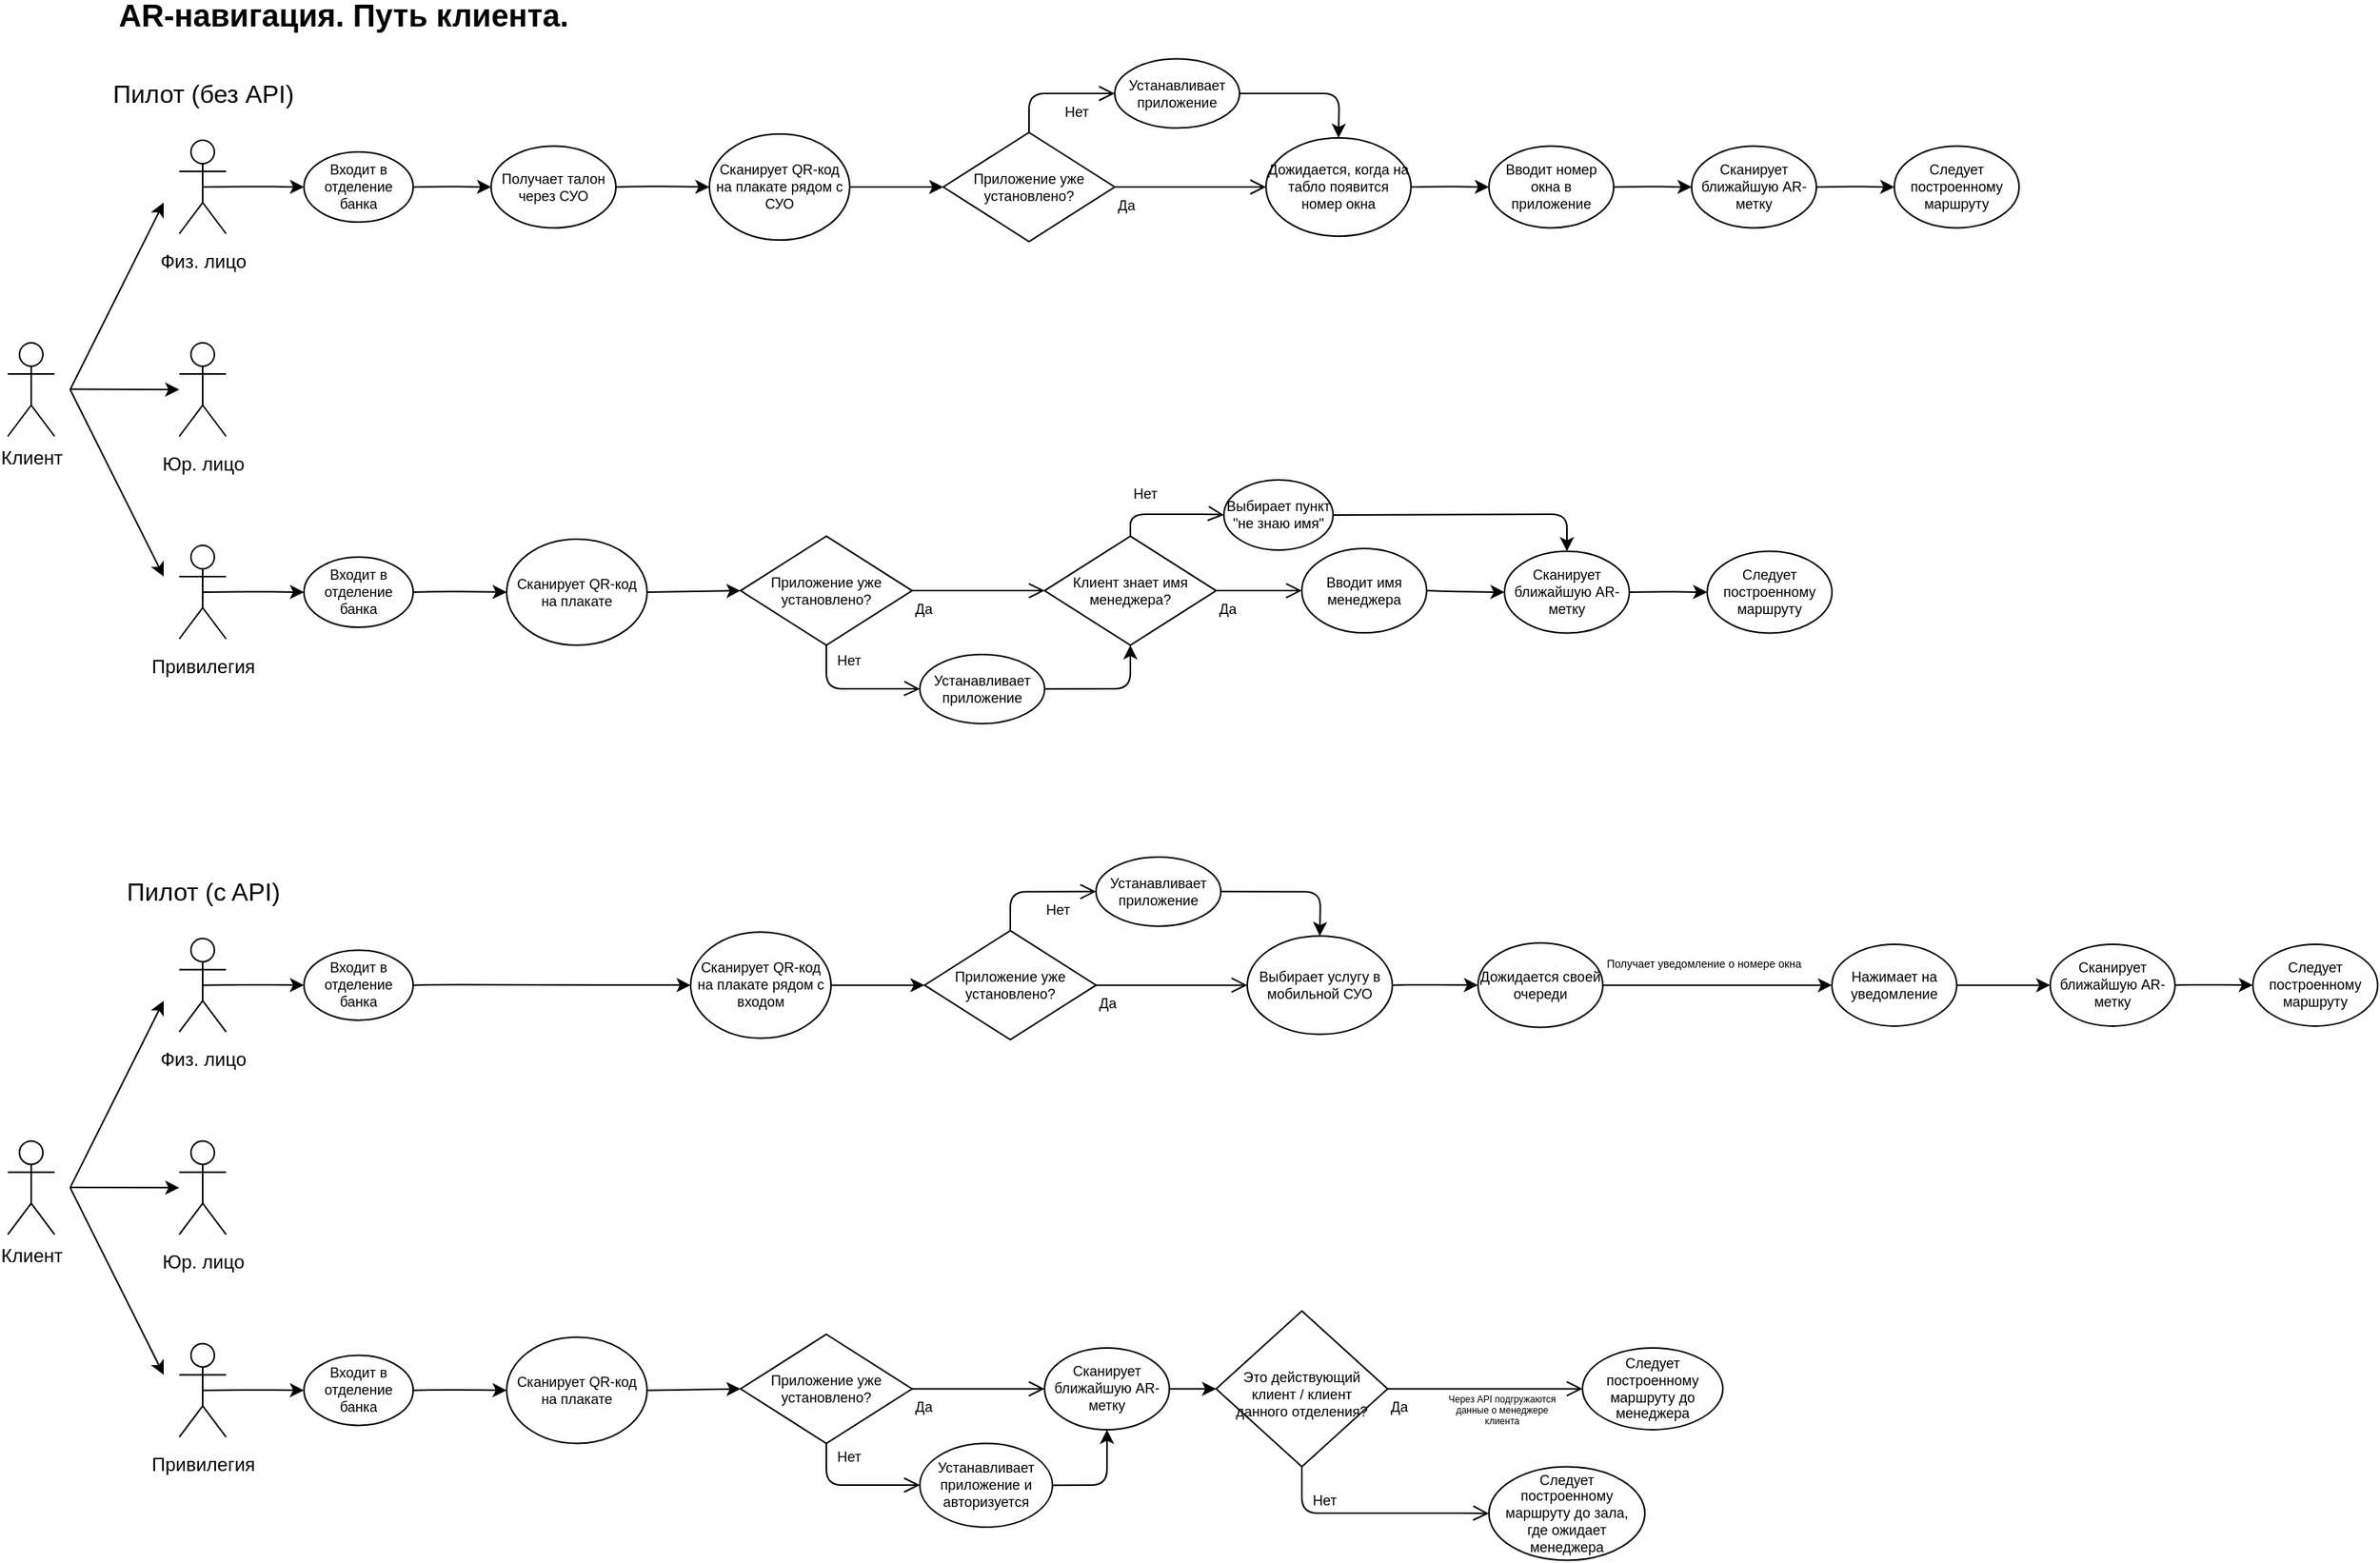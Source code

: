 <mxfile version="13.8.5" type="github">
  <diagram id="Rl4V-yFyULAMdKKbUMDl" name="Page-1">
    <mxGraphModel dx="1580" dy="1003" grid="1" gridSize="10" guides="1" tooltips="1" connect="1" arrows="1" fold="1" page="1" pageScale="1" pageWidth="827" pageHeight="1169" math="0" shadow="0">
      <root>
        <mxCell id="0" />
        <mxCell id="1" parent="0" />
        <mxCell id="6beYRVkDOcadKEBixAy4-1" value="&lt;p class=&quot;MsoNormal&quot; style=&quot;margin: 0cm 0cm 8pt; line-height: 15.693px; font-size: 20px;&quot;&gt;&lt;span style=&quot;font-size: 20px;&quot;&gt;&lt;span lang=&quot;EN-US&quot; style=&quot;font-size: 20px; line-height: 17.12px;&quot;&gt;AR&lt;/span&gt;&lt;/span&gt;&lt;span style=&quot;font-size: 20px;&quot;&gt;&lt;span style=&quot;font-size: 20px; line-height: 17.12px;&quot;&gt;-навигация. Путь клиента.&lt;/span&gt;&lt;/span&gt;&lt;/p&gt;" style="text;html=1;align=center;verticalAlign=middle;resizable=0;points=[];autosize=1;fontFamily=Helvetica;fontStyle=1;fontSize=20;" parent="1" vertex="1">
          <mxGeometry x="80" y="50" width="310" height="30" as="geometry" />
        </mxCell>
        <mxCell id="6beYRVkDOcadKEBixAy4-2" value="Клиент" style="shape=umlActor;verticalLabelPosition=bottom;verticalAlign=top;html=1;outlineConnect=0;fontFamily=Helvetica;align=center;" parent="1" vertex="1">
          <mxGeometry x="20" y="270" width="30" height="60" as="geometry" />
        </mxCell>
        <mxCell id="6beYRVkDOcadKEBixAy4-3" value="Пилот (без API)" style="text;html=1;align=center;verticalAlign=middle;resizable=0;points=[];autosize=1;fontSize=16;fontFamily=Helvetica;" parent="1" vertex="1">
          <mxGeometry x="80" y="100" width="130" height="20" as="geometry" />
        </mxCell>
        <mxCell id="6beYRVkDOcadKEBixAy4-6" value="" style="endArrow=classic;html=1;fontFamily=Helvetica;fontSize=16;" parent="1" edge="1">
          <mxGeometry width="50" height="50" relative="1" as="geometry">
            <mxPoint x="60" y="300" as="sourcePoint" />
            <mxPoint x="120" y="180" as="targetPoint" />
          </mxGeometry>
        </mxCell>
        <mxCell id="6beYRVkDOcadKEBixAy4-7" value="" style="endArrow=classic;html=1;fontFamily=Helvetica;fontSize=16;" parent="1" edge="1">
          <mxGeometry width="50" height="50" relative="1" as="geometry">
            <mxPoint x="60" y="299.76" as="sourcePoint" />
            <mxPoint x="130" y="300" as="targetPoint" />
          </mxGeometry>
        </mxCell>
        <mxCell id="6beYRVkDOcadKEBixAy4-8" value="" style="endArrow=classic;html=1;fontFamily=Helvetica;fontSize=16;" parent="1" edge="1">
          <mxGeometry width="50" height="50" relative="1" as="geometry">
            <mxPoint x="60" y="300" as="sourcePoint" />
            <mxPoint x="120" y="420" as="targetPoint" />
          </mxGeometry>
        </mxCell>
        <mxCell id="6beYRVkDOcadKEBixAy4-9" value="&lt;font style=&quot;font-size: 12px&quot;&gt;Физ. лицо&lt;/font&gt;" style="shape=umlActor;verticalLabelPosition=bottom;verticalAlign=top;html=1;outlineConnect=0;fontFamily=Helvetica;fontSize=16;align=center;" parent="1" vertex="1">
          <mxGeometry x="130" y="140" width="30" height="60" as="geometry" />
        </mxCell>
        <mxCell id="6beYRVkDOcadKEBixAy4-10" value="&lt;font style=&quot;font-size: 12px&quot;&gt;Юр. лицо&lt;/font&gt;" style="shape=umlActor;verticalLabelPosition=bottom;verticalAlign=top;html=1;outlineConnect=0;fontFamily=Helvetica;fontSize=16;align=center;" parent="1" vertex="1">
          <mxGeometry x="130" y="270" width="30" height="60" as="geometry" />
        </mxCell>
        <mxCell id="6beYRVkDOcadKEBixAy4-11" value="&lt;font style=&quot;font-size: 12px&quot;&gt;Привилегия&lt;/font&gt;" style="shape=umlActor;verticalLabelPosition=bottom;verticalAlign=top;html=1;outlineConnect=0;fontFamily=Helvetica;fontSize=16;align=center;" parent="1" vertex="1">
          <mxGeometry x="130" y="400" width="30" height="60" as="geometry" />
        </mxCell>
        <mxCell id="6beYRVkDOcadKEBixAy4-12" value="" style="endArrow=classic;html=1;fontFamily=Helvetica;fontSize=16;entryX=0;entryY=0.5;entryDx=0;entryDy=0;exitX=0.5;exitY=0.5;exitDx=0;exitDy=0;exitPerimeter=0;" parent="1" edge="1" target="6beYRVkDOcadKEBixAy4-17" source="6beYRVkDOcadKEBixAy4-9">
          <mxGeometry width="50" height="50" relative="1" as="geometry">
            <mxPoint x="170" y="169.71" as="sourcePoint" />
            <mxPoint x="200" y="169.71" as="targetPoint" />
            <Array as="points">
              <mxPoint x="180" y="169.71" />
            </Array>
          </mxGeometry>
        </mxCell>
        <mxCell id="6beYRVkDOcadKEBixAy4-17" value="Входит в отделение банка" style="ellipse;fontFamily=Helvetica;fontSize=9;align=center;verticalAlign=middle;horizontal=1;spacing=2;whiteSpace=wrap;html=1;" parent="1" vertex="1">
          <mxGeometry x="210" y="147.5" width="70" height="45" as="geometry" />
        </mxCell>
        <mxCell id="6beYRVkDOcadKEBixAy4-24" value="" style="endArrow=classic;html=1;fontFamily=Helvetica;fontSize=16;entryX=0;entryY=0.5;entryDx=0;entryDy=0;exitX=0.5;exitY=0.5;exitDx=0;exitDy=0;exitPerimeter=0;" parent="1" edge="1" target="6beYRVkDOcadKEBixAy4-25" source="6beYRVkDOcadKEBixAy4-11">
          <mxGeometry width="50" height="50" relative="1" as="geometry">
            <mxPoint x="170" y="429.71" as="sourcePoint" />
            <mxPoint x="200" y="429.71" as="targetPoint" />
            <Array as="points">
              <mxPoint x="180" y="429.71" />
            </Array>
          </mxGeometry>
        </mxCell>
        <mxCell id="6beYRVkDOcadKEBixAy4-25" value="Входит в отделение банка" style="ellipse;fontFamily=Helvetica;fontSize=9;align=center;verticalAlign=middle;horizontal=1;spacing=2;whiteSpace=wrap;html=1;" parent="1" vertex="1">
          <mxGeometry x="210" y="407.5" width="70" height="45" as="geometry" />
        </mxCell>
        <mxCell id="6beYRVkDOcadKEBixAy4-32" value="" style="endArrow=classic;html=1;fontFamily=Helvetica;fontSize=16;entryX=0;entryY=0.5;entryDx=0;entryDy=0;exitX=1;exitY=0.5;exitDx=0;exitDy=0;" parent="1" edge="1" target="6beYRVkDOcadKEBixAy4-33" source="6beYRVkDOcadKEBixAy4-17">
          <mxGeometry width="50" height="50" relative="1" as="geometry">
            <mxPoint x="282" y="170" as="sourcePoint" />
            <mxPoint x="320" y="169.71" as="targetPoint" />
            <Array as="points">
              <mxPoint x="300" y="169.71" />
            </Array>
          </mxGeometry>
        </mxCell>
        <mxCell id="6beYRVkDOcadKEBixAy4-33" value="Получает талон через СУО" style="ellipse;fontFamily=Helvetica;fontSize=9;align=center;verticalAlign=middle;horizontal=1;spacing=2;whiteSpace=wrap;html=1;" parent="1" vertex="1">
          <mxGeometry x="330" y="143.75" width="80" height="52.5" as="geometry" />
        </mxCell>
        <mxCell id="6beYRVkDOcadKEBixAy4-34" value="" style="endArrow=classic;html=1;fontFamily=Helvetica;fontSize=16;entryX=0;entryY=0.5;entryDx=0;entryDy=0;exitX=1;exitY=0.5;exitDx=0;exitDy=0;" parent="1" edge="1" target="6beYRVkDOcadKEBixAy4-35" source="6beYRVkDOcadKEBixAy4-33">
          <mxGeometry width="50" height="50" relative="1" as="geometry">
            <mxPoint x="420" y="170" as="sourcePoint" />
            <mxPoint x="460" y="170" as="targetPoint" />
            <Array as="points">
              <mxPoint x="430" y="169.58" />
            </Array>
          </mxGeometry>
        </mxCell>
        <mxCell id="6beYRVkDOcadKEBixAy4-35" value="Сканирует QR-код на плакате рядом с СУО" style="ellipse;fontFamily=Helvetica;fontSize=9;align=center;verticalAlign=middle;horizontal=1;spacing=2;whiteSpace=wrap;html=1;" parent="1" vertex="1">
          <mxGeometry x="470" y="135.94" width="90" height="68.12" as="geometry" />
        </mxCell>
        <mxCell id="6beYRVkDOcadKEBixAy4-46" value="Приложение уже установлено?" style="rhombus;whiteSpace=wrap;html=1;fontFamily=Helvetica;fontSize=9;align=center;fillColor=none;" parent="1" vertex="1">
          <mxGeometry x="620" y="135" width="110" height="70" as="geometry" />
        </mxCell>
        <mxCell id="6beYRVkDOcadKEBixAy4-47" value="Нет" style="edgeStyle=orthogonalEdgeStyle;html=1;align=left;verticalAlign=bottom;endArrow=open;endSize=8;fontFamily=Helvetica;fontSize=9;exitX=0.5;exitY=0;exitDx=0;exitDy=0;entryX=0;entryY=0.5;entryDx=0;entryDy=0;" parent="1" source="6beYRVkDOcadKEBixAy4-46" edge="1" target="6beYRVkDOcadKEBixAy4-50">
          <mxGeometry x="0.143" y="-20" relative="1" as="geometry">
            <mxPoint x="720" y="110" as="targetPoint" />
            <Array as="points">
              <mxPoint x="675" y="110" />
            </Array>
            <mxPoint as="offset" />
          </mxGeometry>
        </mxCell>
        <mxCell id="6beYRVkDOcadKEBixAy4-48" value="Да" style="edgeStyle=orthogonalEdgeStyle;html=1;align=left;verticalAlign=top;endArrow=open;endSize=8;fontFamily=Helvetica;fontSize=9;exitX=1;exitY=0.5;exitDx=0;exitDy=0;entryX=0;entryY=0.5;entryDx=0;entryDy=0;" parent="1" source="6beYRVkDOcadKEBixAy4-46" edge="1" target="6beYRVkDOcadKEBixAy4-53">
          <mxGeometry x="-1" relative="1" as="geometry">
            <mxPoint x="820" y="170" as="targetPoint" />
            <mxPoint x="750" y="170" as="sourcePoint" />
          </mxGeometry>
        </mxCell>
        <mxCell id="6beYRVkDOcadKEBixAy4-49" value="" style="endArrow=classic;html=1;fontFamily=Helvetica;fontSize=9;exitX=1;exitY=0.5;exitDx=0;exitDy=0;entryX=0;entryY=0.5;entryDx=0;entryDy=0;" parent="1" edge="1" target="6beYRVkDOcadKEBixAy4-46" source="6beYRVkDOcadKEBixAy4-35">
          <mxGeometry width="50" height="50" relative="1" as="geometry">
            <mxPoint x="570" y="170" as="sourcePoint" />
            <mxPoint x="610" y="170" as="targetPoint" />
          </mxGeometry>
        </mxCell>
        <mxCell id="6beYRVkDOcadKEBixAy4-50" value="Устанавливает приложение" style="ellipse;fontFamily=Helvetica;fontSize=9;align=center;verticalAlign=middle;horizontal=1;spacing=2;whiteSpace=wrap;html=1;" parent="1" vertex="1">
          <mxGeometry x="730" y="87.81" width="80" height="44.37" as="geometry" />
        </mxCell>
        <mxCell id="6beYRVkDOcadKEBixAy4-52" value="" style="endArrow=classic;html=1;strokeColor=#000000;fontFamily=Helvetica;fontSize=9;exitX=1;exitY=0.5;exitDx=0;exitDy=0;entryX=0.5;entryY=0;entryDx=0;entryDy=0;" parent="1" edge="1" target="6beYRVkDOcadKEBixAy4-53" source="6beYRVkDOcadKEBixAy4-50">
          <mxGeometry width="50" height="50" relative="1" as="geometry">
            <mxPoint x="820" y="110" as="sourcePoint" />
            <mxPoint x="870" y="130" as="targetPoint" />
            <Array as="points">
              <mxPoint x="874" y="110" />
            </Array>
          </mxGeometry>
        </mxCell>
        <mxCell id="6beYRVkDOcadKEBixAy4-53" value="Дожидается, когда на табло появится номер окна" style="ellipse;fontFamily=Helvetica;fontSize=9;align=center;verticalAlign=middle;horizontal=1;spacing=2;whiteSpace=wrap;html=1;" parent="1" vertex="1">
          <mxGeometry x="827" y="138.44" width="93" height="63.13" as="geometry" />
        </mxCell>
        <mxCell id="6beYRVkDOcadKEBixAy4-54" value="" style="endArrow=classic;html=1;fontFamily=Helvetica;fontSize=16;exitX=1;exitY=0.5;exitDx=0;exitDy=0;entryX=0;entryY=0.5;entryDx=0;entryDy=0;" parent="1" edge="1" target="6beYRVkDOcadKEBixAy4-55" source="6beYRVkDOcadKEBixAy4-53">
          <mxGeometry width="50" height="50" relative="1" as="geometry">
            <mxPoint x="930" y="169.71" as="sourcePoint" />
            <mxPoint x="960" y="169.71" as="targetPoint" />
            <Array as="points">
              <mxPoint x="940" y="169.71" />
            </Array>
          </mxGeometry>
        </mxCell>
        <mxCell id="6beYRVkDOcadKEBixAy4-55" value="Вводит номер окна в приложение" style="ellipse;fontFamily=Helvetica;fontSize=9;align=center;verticalAlign=middle;horizontal=1;spacing=2;whiteSpace=wrap;html=1;" parent="1" vertex="1">
          <mxGeometry x="970" y="143.75" width="80" height="52.5" as="geometry" />
        </mxCell>
        <mxCell id="6beYRVkDOcadKEBixAy4-56" value="" style="endArrow=classic;html=1;fontFamily=Helvetica;fontSize=16;exitX=1;exitY=0.5;exitDx=0;exitDy=0;entryX=0;entryY=0.5;entryDx=0;entryDy=0;" parent="1" edge="1" target="6beYRVkDOcadKEBixAy4-57" source="6beYRVkDOcadKEBixAy4-55">
          <mxGeometry width="50" height="50" relative="1" as="geometry">
            <mxPoint x="1060" y="169.71" as="sourcePoint" />
            <mxPoint x="1090" y="169.71" as="targetPoint" />
            <Array as="points">
              <mxPoint x="1070" y="169.71" />
            </Array>
          </mxGeometry>
        </mxCell>
        <mxCell id="6beYRVkDOcadKEBixAy4-57" value="Сканирует ближайшую AR-метку" style="ellipse;fontFamily=Helvetica;fontSize=9;align=center;verticalAlign=middle;horizontal=1;spacing=2;whiteSpace=wrap;html=1;" parent="1" vertex="1">
          <mxGeometry x="1100" y="143.75" width="80" height="52.5" as="geometry" />
        </mxCell>
        <mxCell id="6beYRVkDOcadKEBixAy4-63" value="" style="endArrow=classic;html=1;fontFamily=Helvetica;fontSize=16;exitX=1;exitY=0.5;exitDx=0;exitDy=0;entryX=0;entryY=0.5;entryDx=0;entryDy=0;" parent="1" edge="1" target="6beYRVkDOcadKEBixAy4-64" source="6beYRVkDOcadKEBixAy4-57">
          <mxGeometry width="50" height="50" relative="1" as="geometry">
            <mxPoint x="1190" y="169.71" as="sourcePoint" />
            <mxPoint x="1220" y="169.71" as="targetPoint" />
            <Array as="points">
              <mxPoint x="1200" y="169.71" />
            </Array>
          </mxGeometry>
        </mxCell>
        <mxCell id="6beYRVkDOcadKEBixAy4-64" value="Следует построенному маршруту" style="ellipse;fontFamily=Helvetica;fontSize=9;align=center;verticalAlign=middle;horizontal=1;spacing=2;whiteSpace=wrap;html=1;" parent="1" vertex="1">
          <mxGeometry x="1230" y="143.75" width="80" height="52.5" as="geometry" />
        </mxCell>
        <mxCell id="6beYRVkDOcadKEBixAy4-65" value="" style="endArrow=classic;html=1;fontFamily=Helvetica;fontSize=16;exitX=1;exitY=0.5;exitDx=0;exitDy=0;entryX=0;entryY=0.5;entryDx=0;entryDy=0;" parent="1" edge="1" target="6beYRVkDOcadKEBixAy4-66" source="6beYRVkDOcadKEBixAy4-25">
          <mxGeometry width="50" height="50" relative="1" as="geometry">
            <mxPoint x="290" y="429.58" as="sourcePoint" />
            <mxPoint x="330" y="430" as="targetPoint" />
            <Array as="points">
              <mxPoint x="300" y="429.58" />
            </Array>
          </mxGeometry>
        </mxCell>
        <mxCell id="6beYRVkDOcadKEBixAy4-66" value="Сканирует QR-код на плакате" style="ellipse;fontFamily=Helvetica;fontSize=9;align=center;verticalAlign=middle;horizontal=1;spacing=2;whiteSpace=wrap;html=1;" parent="1" vertex="1">
          <mxGeometry x="340" y="395.94" width="90" height="68.12" as="geometry" />
        </mxCell>
        <mxCell id="6beYRVkDOcadKEBixAy4-73" value="Приложение уже установлено?" style="rhombus;whiteSpace=wrap;html=1;fontFamily=Helvetica;fontSize=9;align=center;fillColor=none;" parent="1" vertex="1">
          <mxGeometry x="490" y="394.06" width="110" height="70" as="geometry" />
        </mxCell>
        <mxCell id="6beYRVkDOcadKEBixAy4-74" value="Нет" style="edgeStyle=orthogonalEdgeStyle;html=1;align=left;verticalAlign=bottom;endArrow=open;endSize=8;fontFamily=Helvetica;fontSize=9;exitX=0.5;exitY=1;exitDx=0;exitDy=0;entryX=0;entryY=0.5;entryDx=0;entryDy=0;" parent="1" source="6beYRVkDOcadKEBixAy4-73" edge="1" target="6beYRVkDOcadKEBixAy4-80">
          <mxGeometry x="-0.606" y="5" relative="1" as="geometry">
            <mxPoint x="600" y="490" as="targetPoint" />
            <Array as="points">
              <mxPoint x="545" y="492" />
              <mxPoint x="600" y="492" />
            </Array>
            <mxPoint as="offset" />
          </mxGeometry>
        </mxCell>
        <mxCell id="6beYRVkDOcadKEBixAy4-75" value="Да" style="edgeStyle=orthogonalEdgeStyle;html=1;align=left;verticalAlign=top;endArrow=open;endSize=8;fontFamily=Helvetica;fontSize=9;exitX=1;exitY=0.5;exitDx=0;exitDy=0;entryX=0;entryY=0.5;entryDx=0;entryDy=0;" parent="1" source="6beYRVkDOcadKEBixAy4-73" edge="1" target="6beYRVkDOcadKEBixAy4-84">
          <mxGeometry x="-1" relative="1" as="geometry">
            <mxPoint x="680" y="429" as="targetPoint" />
            <mxPoint x="620" y="429.06" as="sourcePoint" />
          </mxGeometry>
        </mxCell>
        <mxCell id="6beYRVkDOcadKEBixAy4-76" value="" style="endArrow=classic;html=1;fontFamily=Helvetica;fontSize=9;exitX=1;exitY=0.5;exitDx=0;exitDy=0;entryX=0;entryY=0.5;entryDx=0;entryDy=0;" parent="1" edge="1" target="6beYRVkDOcadKEBixAy4-73" source="6beYRVkDOcadKEBixAy4-66">
          <mxGeometry width="50" height="50" relative="1" as="geometry">
            <mxPoint x="440" y="429.06" as="sourcePoint" />
            <mxPoint x="480" y="429.06" as="targetPoint" />
          </mxGeometry>
        </mxCell>
        <mxCell id="6beYRVkDOcadKEBixAy4-80" value="Устанавливает приложение" style="ellipse;fontFamily=Helvetica;fontSize=9;align=center;verticalAlign=middle;horizontal=1;spacing=2;whiteSpace=wrap;html=1;" parent="1" vertex="1">
          <mxGeometry x="605" y="470" width="80" height="44.37" as="geometry" />
        </mxCell>
        <mxCell id="6beYRVkDOcadKEBixAy4-81" value="" style="endArrow=classic;html=1;strokeColor=#000000;fontFamily=Helvetica;fontSize=9;exitX=1;exitY=0.5;exitDx=0;exitDy=0;entryX=0.5;entryY=1;entryDx=0;entryDy=0;" parent="1" edge="1" target="6beYRVkDOcadKEBixAy4-84" source="6beYRVkDOcadKEBixAy4-80">
          <mxGeometry width="50" height="50" relative="1" as="geometry">
            <mxPoint x="695.0" y="492.19" as="sourcePoint" />
            <mxPoint x="745" y="470" as="targetPoint" />
            <Array as="points">
              <mxPoint x="740" y="492" />
            </Array>
          </mxGeometry>
        </mxCell>
        <mxCell id="6beYRVkDOcadKEBixAy4-84" value="Клиент знает имя менеджера?" style="rhombus;whiteSpace=wrap;html=1;fontFamily=Helvetica;fontSize=9;align=center;fillColor=none;" parent="1" vertex="1">
          <mxGeometry x="685" y="394.06" width="110" height="70" as="geometry" />
        </mxCell>
        <mxCell id="6beYRVkDOcadKEBixAy4-85" value="Нет" style="edgeStyle=orthogonalEdgeStyle;html=1;align=left;verticalAlign=bottom;endArrow=open;endSize=8;fontFamily=Helvetica;fontSize=9;exitX=0.5;exitY=0;exitDx=0;exitDy=0;entryX=0;entryY=0.5;entryDx=0;entryDy=0;" parent="1" source="6beYRVkDOcadKEBixAy4-84" edge="1" target="6beYRVkDOcadKEBixAy4-88">
          <mxGeometry x="-0.606" y="5" relative="1" as="geometry">
            <mxPoint x="795" y="380" as="targetPoint" />
            <Array as="points">
              <mxPoint x="740" y="380" />
              <mxPoint x="795" y="380" />
            </Array>
            <mxPoint as="offset" />
          </mxGeometry>
        </mxCell>
        <mxCell id="6beYRVkDOcadKEBixAy4-86" value="Да" style="edgeStyle=orthogonalEdgeStyle;html=1;align=left;verticalAlign=top;endArrow=open;endSize=8;fontFamily=Helvetica;fontSize=9;exitX=1;exitY=0.5;exitDx=0;exitDy=0;entryX=0;entryY=0.5;entryDx=0;entryDy=0;" parent="1" source="6beYRVkDOcadKEBixAy4-84" edge="1" target="6beYRVkDOcadKEBixAy4-87">
          <mxGeometry x="-1" relative="1" as="geometry">
            <mxPoint x="840" y="429" as="targetPoint" />
            <mxPoint x="815" y="429.06" as="sourcePoint" />
          </mxGeometry>
        </mxCell>
        <mxCell id="6beYRVkDOcadKEBixAy4-87" value="Вводит имя менеджера" style="ellipse;fontFamily=Helvetica;fontSize=9;align=center;verticalAlign=middle;horizontal=1;spacing=2;whiteSpace=wrap;html=1;" parent="1" vertex="1">
          <mxGeometry x="850" y="402.03" width="80" height="54.06" as="geometry" />
        </mxCell>
        <mxCell id="6beYRVkDOcadKEBixAy4-88" value="Выбирает пункт &quot;не знаю имя&quot;" style="ellipse;fontFamily=Helvetica;fontSize=9;align=center;verticalAlign=middle;horizontal=1;spacing=2;whiteSpace=wrap;html=1;" parent="1" vertex="1">
          <mxGeometry x="800" y="357.97" width="70" height="45" as="geometry" />
        </mxCell>
        <mxCell id="6beYRVkDOcadKEBixAy4-90" value="" style="endArrow=classic;html=1;fontFamily=Helvetica;fontSize=16;exitX=1;exitY=0.5;exitDx=0;exitDy=0;entryX=0;entryY=0.5;entryDx=0;entryDy=0;" parent="1" edge="1" target="6beYRVkDOcadKEBixAy4-91" source="6beYRVkDOcadKEBixAy4-87">
          <mxGeometry width="50" height="50" relative="1" as="geometry">
            <mxPoint x="940.0" y="429.71" as="sourcePoint" />
            <mxPoint x="970.0" y="429.71" as="targetPoint" />
            <Array as="points">
              <mxPoint x="950" y="429.71" />
            </Array>
          </mxGeometry>
        </mxCell>
        <mxCell id="6beYRVkDOcadKEBixAy4-91" value="Сканирует ближайшую AR-метку" style="ellipse;fontFamily=Helvetica;fontSize=9;align=center;verticalAlign=middle;horizontal=1;spacing=2;whiteSpace=wrap;html=1;" parent="1" vertex="1">
          <mxGeometry x="980" y="403.75" width="80" height="52.5" as="geometry" />
        </mxCell>
        <mxCell id="6beYRVkDOcadKEBixAy4-92" value="" style="endArrow=classic;html=1;fontFamily=Helvetica;fontSize=16;exitX=1;exitY=0.5;exitDx=0;exitDy=0;entryX=0;entryY=0.5;entryDx=0;entryDy=0;" parent="1" edge="1" target="6beYRVkDOcadKEBixAy4-93" source="6beYRVkDOcadKEBixAy4-91">
          <mxGeometry width="50" height="50" relative="1" as="geometry">
            <mxPoint x="1070" y="429.71" as="sourcePoint" />
            <mxPoint x="1100" y="429.71" as="targetPoint" />
            <Array as="points">
              <mxPoint x="1080" y="429.71" />
            </Array>
          </mxGeometry>
        </mxCell>
        <mxCell id="6beYRVkDOcadKEBixAy4-93" value="Следует построенному маршруту" style="ellipse;fontFamily=Helvetica;fontSize=9;align=center;verticalAlign=middle;horizontal=1;spacing=2;whiteSpace=wrap;html=1;" parent="1" vertex="1">
          <mxGeometry x="1110" y="403.75" width="80" height="52.5" as="geometry" />
        </mxCell>
        <mxCell id="6beYRVkDOcadKEBixAy4-95" value="" style="endArrow=classic;html=1;labelBackgroundColor=none;strokeColor=#000000;fontFamily=Helvetica;fontSize=9;fontColor=#999999;exitX=1;exitY=0.5;exitDx=0;exitDy=0;entryX=0.5;entryY=0;entryDx=0;entryDy=0;" parent="1" edge="1" target="6beYRVkDOcadKEBixAy4-91" source="6beYRVkDOcadKEBixAy4-88">
          <mxGeometry width="50" height="50" relative="1" as="geometry">
            <mxPoint x="880" y="380" as="sourcePoint" />
            <mxPoint x="1020" y="400" as="targetPoint" />
            <Array as="points">
              <mxPoint x="1020" y="380" />
            </Array>
          </mxGeometry>
        </mxCell>
        <mxCell id="xebTYlJ-SDRPZuFSlQb_-50" value="Клиент" style="shape=umlActor;verticalLabelPosition=bottom;verticalAlign=top;html=1;outlineConnect=0;fontFamily=Helvetica;align=center;" vertex="1" parent="1">
          <mxGeometry x="20" y="782.19" width="30" height="60" as="geometry" />
        </mxCell>
        <mxCell id="xebTYlJ-SDRPZuFSlQb_-51" value="Пилот (c API)" style="text;html=1;align=center;verticalAlign=middle;resizable=0;points=[];autosize=1;fontSize=16;fontFamily=Helvetica;" vertex="1" parent="1">
          <mxGeometry x="85" y="612.19" width="120" height="20" as="geometry" />
        </mxCell>
        <mxCell id="xebTYlJ-SDRPZuFSlQb_-52" value="" style="endArrow=classic;html=1;fontFamily=Helvetica;fontSize=16;" edge="1" parent="1">
          <mxGeometry width="50" height="50" relative="1" as="geometry">
            <mxPoint x="60.0" y="812.19" as="sourcePoint" />
            <mxPoint x="120.0" y="692.19" as="targetPoint" />
          </mxGeometry>
        </mxCell>
        <mxCell id="xebTYlJ-SDRPZuFSlQb_-53" value="" style="endArrow=classic;html=1;fontFamily=Helvetica;fontSize=16;" edge="1" parent="1">
          <mxGeometry width="50" height="50" relative="1" as="geometry">
            <mxPoint x="60.0" y="811.95" as="sourcePoint" />
            <mxPoint x="130.0" y="812.19" as="targetPoint" />
          </mxGeometry>
        </mxCell>
        <mxCell id="xebTYlJ-SDRPZuFSlQb_-54" value="" style="endArrow=classic;html=1;fontFamily=Helvetica;fontSize=16;" edge="1" parent="1">
          <mxGeometry width="50" height="50" relative="1" as="geometry">
            <mxPoint x="60.0" y="812.19" as="sourcePoint" />
            <mxPoint x="120.0" y="932.19" as="targetPoint" />
          </mxGeometry>
        </mxCell>
        <mxCell id="xebTYlJ-SDRPZuFSlQb_-55" value="&lt;font style=&quot;font-size: 12px&quot;&gt;Физ. лицо&lt;/font&gt;" style="shape=umlActor;verticalLabelPosition=bottom;verticalAlign=top;html=1;outlineConnect=0;fontFamily=Helvetica;fontSize=16;align=center;" vertex="1" parent="1">
          <mxGeometry x="130" y="652.19" width="30" height="60" as="geometry" />
        </mxCell>
        <mxCell id="xebTYlJ-SDRPZuFSlQb_-56" value="&lt;font style=&quot;font-size: 12px&quot;&gt;Юр. лицо&lt;/font&gt;" style="shape=umlActor;verticalLabelPosition=bottom;verticalAlign=top;html=1;outlineConnect=0;fontFamily=Helvetica;fontSize=16;align=center;" vertex="1" parent="1">
          <mxGeometry x="130" y="782.19" width="30" height="60" as="geometry" />
        </mxCell>
        <mxCell id="xebTYlJ-SDRPZuFSlQb_-57" value="&lt;font style=&quot;font-size: 12px&quot;&gt;Привилегия&lt;/font&gt;" style="shape=umlActor;verticalLabelPosition=bottom;verticalAlign=top;html=1;outlineConnect=0;fontFamily=Helvetica;fontSize=16;align=center;" vertex="1" parent="1">
          <mxGeometry x="130" y="912.19" width="30" height="60" as="geometry" />
        </mxCell>
        <mxCell id="xebTYlJ-SDRPZuFSlQb_-58" value="" style="endArrow=classic;html=1;fontFamily=Helvetica;fontSize=16;entryX=0;entryY=0.5;entryDx=0;entryDy=0;exitX=0.5;exitY=0.5;exitDx=0;exitDy=0;exitPerimeter=0;" edge="1" parent="1" source="xebTYlJ-SDRPZuFSlQb_-55" target="xebTYlJ-SDRPZuFSlQb_-59">
          <mxGeometry width="50" height="50" relative="1" as="geometry">
            <mxPoint x="170" y="681.9" as="sourcePoint" />
            <mxPoint x="200" y="681.9" as="targetPoint" />
            <Array as="points">
              <mxPoint x="180" y="681.9" />
            </Array>
          </mxGeometry>
        </mxCell>
        <mxCell id="xebTYlJ-SDRPZuFSlQb_-59" value="Входит в отделение банка" style="ellipse;fontFamily=Helvetica;fontSize=9;align=center;verticalAlign=middle;horizontal=1;spacing=2;whiteSpace=wrap;html=1;" vertex="1" parent="1">
          <mxGeometry x="210" y="659.69" width="70" height="45" as="geometry" />
        </mxCell>
        <mxCell id="xebTYlJ-SDRPZuFSlQb_-60" value="" style="endArrow=classic;html=1;fontFamily=Helvetica;fontSize=16;entryX=0;entryY=0.5;entryDx=0;entryDy=0;exitX=0.5;exitY=0.5;exitDx=0;exitDy=0;exitPerimeter=0;" edge="1" parent="1" source="xebTYlJ-SDRPZuFSlQb_-57" target="xebTYlJ-SDRPZuFSlQb_-61">
          <mxGeometry width="50" height="50" relative="1" as="geometry">
            <mxPoint x="170" y="941.9" as="sourcePoint" />
            <mxPoint x="200" y="941.9" as="targetPoint" />
            <Array as="points">
              <mxPoint x="180" y="941.9" />
            </Array>
          </mxGeometry>
        </mxCell>
        <mxCell id="xebTYlJ-SDRPZuFSlQb_-61" value="Входит в отделение банка" style="ellipse;fontFamily=Helvetica;fontSize=9;align=center;verticalAlign=middle;horizontal=1;spacing=2;whiteSpace=wrap;html=1;" vertex="1" parent="1">
          <mxGeometry x="210" y="919.69" width="70" height="45" as="geometry" />
        </mxCell>
        <mxCell id="xebTYlJ-SDRPZuFSlQb_-62" value="" style="endArrow=classic;html=1;fontFamily=Helvetica;fontSize=16;entryX=0;entryY=0.5;entryDx=0;entryDy=0;exitX=1;exitY=0.5;exitDx=0;exitDy=0;" edge="1" parent="1" source="xebTYlJ-SDRPZuFSlQb_-59" target="xebTYlJ-SDRPZuFSlQb_-65">
          <mxGeometry width="50" height="50" relative="1" as="geometry">
            <mxPoint x="282" y="682.19" as="sourcePoint" />
            <mxPoint x="330.0" y="682.19" as="targetPoint" />
            <Array as="points">
              <mxPoint x="300" y="681.9" />
            </Array>
          </mxGeometry>
        </mxCell>
        <mxCell id="xebTYlJ-SDRPZuFSlQb_-65" value="Сканирует QR-код на плакате рядом с входом" style="ellipse;fontFamily=Helvetica;fontSize=9;align=center;verticalAlign=middle;horizontal=1;spacing=2;whiteSpace=wrap;html=1;" vertex="1" parent="1">
          <mxGeometry x="458" y="648.13" width="90" height="68.12" as="geometry" />
        </mxCell>
        <mxCell id="xebTYlJ-SDRPZuFSlQb_-66" value="Приложение уже установлено?" style="rhombus;whiteSpace=wrap;html=1;fontFamily=Helvetica;fontSize=9;align=center;fillColor=none;" vertex="1" parent="1">
          <mxGeometry x="608" y="647.19" width="110" height="70" as="geometry" />
        </mxCell>
        <mxCell id="xebTYlJ-SDRPZuFSlQb_-67" value="Нет" style="edgeStyle=orthogonalEdgeStyle;html=1;align=left;verticalAlign=bottom;endArrow=open;endSize=8;fontFamily=Helvetica;fontSize=9;exitX=0.5;exitY=0;exitDx=0;exitDy=0;entryX=0;entryY=0.5;entryDx=0;entryDy=0;" edge="1" parent="1" source="xebTYlJ-SDRPZuFSlQb_-66" target="xebTYlJ-SDRPZuFSlQb_-70">
          <mxGeometry x="0.143" y="-20" relative="1" as="geometry">
            <mxPoint x="708" y="622.19" as="targetPoint" />
            <Array as="points">
              <mxPoint x="663" y="622.19" />
            </Array>
            <mxPoint as="offset" />
          </mxGeometry>
        </mxCell>
        <mxCell id="xebTYlJ-SDRPZuFSlQb_-68" value="Да" style="edgeStyle=orthogonalEdgeStyle;html=1;align=left;verticalAlign=top;endArrow=open;endSize=8;fontFamily=Helvetica;fontSize=9;exitX=1;exitY=0.5;exitDx=0;exitDy=0;entryX=0;entryY=0.5;entryDx=0;entryDy=0;" edge="1" parent="1" source="xebTYlJ-SDRPZuFSlQb_-66" target="xebTYlJ-SDRPZuFSlQb_-72">
          <mxGeometry x="-1" relative="1" as="geometry">
            <mxPoint x="808" y="682.19" as="targetPoint" />
            <mxPoint x="738" y="682.19" as="sourcePoint" />
          </mxGeometry>
        </mxCell>
        <mxCell id="xebTYlJ-SDRPZuFSlQb_-69" value="" style="endArrow=classic;html=1;fontFamily=Helvetica;fontSize=9;exitX=1;exitY=0.5;exitDx=0;exitDy=0;entryX=0;entryY=0.5;entryDx=0;entryDy=0;" edge="1" parent="1" source="xebTYlJ-SDRPZuFSlQb_-65" target="xebTYlJ-SDRPZuFSlQb_-66">
          <mxGeometry width="50" height="50" relative="1" as="geometry">
            <mxPoint x="558" y="682.19" as="sourcePoint" />
            <mxPoint x="598" y="682.19" as="targetPoint" />
          </mxGeometry>
        </mxCell>
        <mxCell id="xebTYlJ-SDRPZuFSlQb_-70" value="Устанавливает приложение" style="ellipse;fontFamily=Helvetica;fontSize=9;align=center;verticalAlign=middle;horizontal=1;spacing=2;whiteSpace=wrap;html=1;" vertex="1" parent="1">
          <mxGeometry x="718" y="600" width="80" height="44.37" as="geometry" />
        </mxCell>
        <mxCell id="xebTYlJ-SDRPZuFSlQb_-71" value="" style="endArrow=classic;html=1;strokeColor=#000000;fontFamily=Helvetica;fontSize=9;exitX=1;exitY=0.5;exitDx=0;exitDy=0;entryX=0.5;entryY=0;entryDx=0;entryDy=0;" edge="1" parent="1" source="xebTYlJ-SDRPZuFSlQb_-70" target="xebTYlJ-SDRPZuFSlQb_-72">
          <mxGeometry width="50" height="50" relative="1" as="geometry">
            <mxPoint x="808" y="622.19" as="sourcePoint" />
            <mxPoint x="858" y="642.19" as="targetPoint" />
            <Array as="points">
              <mxPoint x="862" y="622.19" />
            </Array>
          </mxGeometry>
        </mxCell>
        <mxCell id="xebTYlJ-SDRPZuFSlQb_-72" value="Выбирает услугу в мобильной СУО" style="ellipse;fontFamily=Helvetica;fontSize=9;align=center;verticalAlign=middle;horizontal=1;spacing=2;whiteSpace=wrap;html=1;" vertex="1" parent="1">
          <mxGeometry x="815" y="650.63" width="93" height="63.13" as="geometry" />
        </mxCell>
        <mxCell id="xebTYlJ-SDRPZuFSlQb_-73" value="" style="endArrow=classic;html=1;fontFamily=Helvetica;fontSize=16;exitX=1;exitY=0.5;exitDx=0;exitDy=0;entryX=0;entryY=0.5;entryDx=0;entryDy=0;" edge="1" parent="1" source="xebTYlJ-SDRPZuFSlQb_-72" target="xebTYlJ-SDRPZuFSlQb_-97">
          <mxGeometry width="50" height="50" relative="1" as="geometry">
            <mxPoint x="918" y="681.9" as="sourcePoint" />
            <mxPoint x="960" y="682" as="targetPoint" />
            <Array as="points">
              <mxPoint x="928" y="681.9" />
            </Array>
          </mxGeometry>
        </mxCell>
        <mxCell id="xebTYlJ-SDRPZuFSlQb_-76" value="Сканирует ближайшую AR-метку" style="ellipse;fontFamily=Helvetica;fontSize=9;align=center;verticalAlign=middle;horizontal=1;spacing=2;whiteSpace=wrap;html=1;" vertex="1" parent="1">
          <mxGeometry x="1330" y="655.94" width="80" height="52.5" as="geometry" />
        </mxCell>
        <mxCell id="xebTYlJ-SDRPZuFSlQb_-77" value="" style="endArrow=classic;html=1;fontFamily=Helvetica;fontSize=16;exitX=1;exitY=0.5;exitDx=0;exitDy=0;entryX=0;entryY=0.5;entryDx=0;entryDy=0;" edge="1" parent="1" source="xebTYlJ-SDRPZuFSlQb_-76" target="xebTYlJ-SDRPZuFSlQb_-78">
          <mxGeometry width="50" height="50" relative="1" as="geometry">
            <mxPoint x="1420" y="681.9" as="sourcePoint" />
            <mxPoint x="1450" y="681.9" as="targetPoint" />
            <Array as="points">
              <mxPoint x="1430" y="681.9" />
            </Array>
          </mxGeometry>
        </mxCell>
        <mxCell id="xebTYlJ-SDRPZuFSlQb_-78" value="Следует построенному маршруту" style="ellipse;fontFamily=Helvetica;fontSize=9;align=center;verticalAlign=middle;horizontal=1;spacing=2;whiteSpace=wrap;html=1;" vertex="1" parent="1">
          <mxGeometry x="1460" y="655.94" width="80" height="52.5" as="geometry" />
        </mxCell>
        <mxCell id="xebTYlJ-SDRPZuFSlQb_-79" value="" style="endArrow=classic;html=1;fontFamily=Helvetica;fontSize=16;exitX=1;exitY=0.5;exitDx=0;exitDy=0;entryX=0;entryY=0.5;entryDx=0;entryDy=0;" edge="1" parent="1" source="xebTYlJ-SDRPZuFSlQb_-61" target="xebTYlJ-SDRPZuFSlQb_-80">
          <mxGeometry width="50" height="50" relative="1" as="geometry">
            <mxPoint x="290" y="941.77" as="sourcePoint" />
            <mxPoint x="330" y="942.19" as="targetPoint" />
            <Array as="points">
              <mxPoint x="300" y="941.77" />
            </Array>
          </mxGeometry>
        </mxCell>
        <mxCell id="xebTYlJ-SDRPZuFSlQb_-80" value="Сканирует QR-код на плакате" style="ellipse;fontFamily=Helvetica;fontSize=9;align=center;verticalAlign=middle;horizontal=1;spacing=2;whiteSpace=wrap;html=1;" vertex="1" parent="1">
          <mxGeometry x="340" y="908.13" width="90" height="68.12" as="geometry" />
        </mxCell>
        <mxCell id="xebTYlJ-SDRPZuFSlQb_-81" value="Приложение уже установлено?" style="rhombus;whiteSpace=wrap;html=1;fontFamily=Helvetica;fontSize=9;align=center;fillColor=none;" vertex="1" parent="1">
          <mxGeometry x="490" y="906.25" width="110" height="70" as="geometry" />
        </mxCell>
        <mxCell id="xebTYlJ-SDRPZuFSlQb_-82" value="Нет" style="edgeStyle=orthogonalEdgeStyle;html=1;align=left;verticalAlign=bottom;endArrow=open;endSize=8;fontFamily=Helvetica;fontSize=9;exitX=0.5;exitY=1;exitDx=0;exitDy=0;entryX=0;entryY=0.5;entryDx=0;entryDy=0;" edge="1" parent="1" source="xebTYlJ-SDRPZuFSlQb_-81" target="xebTYlJ-SDRPZuFSlQb_-85">
          <mxGeometry x="-0.606" y="5" relative="1" as="geometry">
            <mxPoint x="570" y="1000" as="targetPoint" />
            <Array as="points">
              <mxPoint x="545" y="1003" />
              <mxPoint x="605" y="1003" />
            </Array>
            <mxPoint as="offset" />
          </mxGeometry>
        </mxCell>
        <mxCell id="xebTYlJ-SDRPZuFSlQb_-83" value="Да" style="edgeStyle=orthogonalEdgeStyle;html=1;align=left;verticalAlign=top;endArrow=open;endSize=8;fontFamily=Helvetica;fontSize=9;exitX=1;exitY=0.5;exitDx=0;exitDy=0;entryX=0;entryY=0.5;entryDx=0;entryDy=0;" edge="1" parent="1" source="xebTYlJ-SDRPZuFSlQb_-81" target="xebTYlJ-SDRPZuFSlQb_-104">
          <mxGeometry x="-1" relative="1" as="geometry">
            <mxPoint x="680" y="942" as="targetPoint" />
            <mxPoint x="620" y="941.25" as="sourcePoint" />
            <Array as="points" />
          </mxGeometry>
        </mxCell>
        <mxCell id="xebTYlJ-SDRPZuFSlQb_-84" value="" style="endArrow=classic;html=1;fontFamily=Helvetica;fontSize=9;exitX=1;exitY=0.5;exitDx=0;exitDy=0;entryX=0;entryY=0.5;entryDx=0;entryDy=0;" edge="1" parent="1" source="xebTYlJ-SDRPZuFSlQb_-80" target="xebTYlJ-SDRPZuFSlQb_-81">
          <mxGeometry width="50" height="50" relative="1" as="geometry">
            <mxPoint x="440" y="941.25" as="sourcePoint" />
            <mxPoint x="480" y="941.25" as="targetPoint" />
          </mxGeometry>
        </mxCell>
        <mxCell id="xebTYlJ-SDRPZuFSlQb_-85" value="Устанавливает приложение и авторизуется" style="ellipse;fontFamily=Helvetica;fontSize=9;align=center;verticalAlign=middle;horizontal=1;spacing=2;whiteSpace=wrap;html=1;" vertex="1" parent="1">
          <mxGeometry x="605" y="976.25" width="85" height="53.75" as="geometry" />
        </mxCell>
        <mxCell id="xebTYlJ-SDRPZuFSlQb_-87" value="Это действующий клиент / клиент данного отделения?" style="rhombus;whiteSpace=wrap;html=1;fontFamily=Helvetica;fontSize=9;align=center;fillColor=none;spacingLeft=11;spacingRight=11;spacingTop=8;" vertex="1" parent="1">
          <mxGeometry x="795" y="891.25" width="110" height="100" as="geometry" />
        </mxCell>
        <mxCell id="xebTYlJ-SDRPZuFSlQb_-88" value="Нет" style="edgeStyle=orthogonalEdgeStyle;html=1;align=left;verticalAlign=bottom;endArrow=open;endSize=8;fontFamily=Helvetica;fontSize=9;exitX=0.5;exitY=1;exitDx=0;exitDy=0;entryX=0;entryY=0.5;entryDx=0;entryDy=0;" edge="1" parent="1" source="xebTYlJ-SDRPZuFSlQb_-87" target="xebTYlJ-SDRPZuFSlQb_-111">
          <mxGeometry x="-0.606" y="5" relative="1" as="geometry">
            <mxPoint x="960" y="870" as="targetPoint" />
            <Array as="points">
              <mxPoint x="850" y="1021" />
              <mxPoint x="960" y="1021" />
            </Array>
            <mxPoint as="offset" />
          </mxGeometry>
        </mxCell>
        <mxCell id="xebTYlJ-SDRPZuFSlQb_-89" value="Да" style="edgeStyle=orthogonalEdgeStyle;html=1;align=left;verticalAlign=top;endArrow=open;endSize=8;fontFamily=Helvetica;fontSize=9;exitX=1;exitY=0.5;exitDx=0;exitDy=0;entryX=0;entryY=0.5;entryDx=0;entryDy=0;" edge="1" parent="1" source="xebTYlJ-SDRPZuFSlQb_-87" target="xebTYlJ-SDRPZuFSlQb_-95">
          <mxGeometry x="-1" relative="1" as="geometry">
            <mxPoint x="980" y="941.19" as="targetPoint" />
            <mxPoint x="885" y="857.19" as="sourcePoint" />
          </mxGeometry>
        </mxCell>
        <mxCell id="xebTYlJ-SDRPZuFSlQb_-95" value="Следует построенному маршруту до менеджера" style="ellipse;fontFamily=Helvetica;fontSize=9;align=center;verticalAlign=middle;horizontal=1;spacing=2;whiteSpace=wrap;html=1;" vertex="1" parent="1">
          <mxGeometry x="1030" y="914.94" width="90" height="52.5" as="geometry" />
        </mxCell>
        <mxCell id="xebTYlJ-SDRPZuFSlQb_-99" style="edgeStyle=orthogonalEdgeStyle;rounded=0;orthogonalLoop=1;jettySize=auto;html=1;entryX=0;entryY=0.5;entryDx=0;entryDy=0;" edge="1" parent="1" source="xebTYlJ-SDRPZuFSlQb_-97" target="xebTYlJ-SDRPZuFSlQb_-102">
          <mxGeometry relative="1" as="geometry">
            <mxPoint x="1186" y="682" as="targetPoint" />
          </mxGeometry>
        </mxCell>
        <mxCell id="xebTYlJ-SDRPZuFSlQb_-97" value="Дожидается своей очереди" style="ellipse;fontFamily=Helvetica;fontSize=9;align=center;verticalAlign=middle;horizontal=1;spacing=2;whiteSpace=wrap;html=1;" vertex="1" parent="1">
          <mxGeometry x="963" y="655.17" width="80" height="54.06" as="geometry" />
        </mxCell>
        <mxCell id="xebTYlJ-SDRPZuFSlQb_-100" value="&lt;font style=&quot;font-size: 7px;&quot;&gt;Получает уведомление о номере окна&lt;/font&gt;" style="text;html=1;strokeColor=none;fillColor=none;align=center;verticalAlign=middle;whiteSpace=wrap;rounded=0;fontSize=7;" vertex="1" parent="1">
          <mxGeometry x="1043" y="659.69" width="130" height="17.81" as="geometry" />
        </mxCell>
        <mxCell id="xebTYlJ-SDRPZuFSlQb_-103" style="edgeStyle=orthogonalEdgeStyle;rounded=0;orthogonalLoop=1;jettySize=auto;html=1;entryX=0;entryY=0.5;entryDx=0;entryDy=0;fontSize=7;" edge="1" parent="1" source="xebTYlJ-SDRPZuFSlQb_-102" target="xebTYlJ-SDRPZuFSlQb_-76">
          <mxGeometry relative="1" as="geometry" />
        </mxCell>
        <mxCell id="xebTYlJ-SDRPZuFSlQb_-102" value="Нажимает на уведомление" style="ellipse;fontFamily=Helvetica;fontSize=9;align=center;verticalAlign=middle;horizontal=1;spacing=2;whiteSpace=wrap;html=1;" vertex="1" parent="1">
          <mxGeometry x="1190" y="655.95" width="80" height="52.5" as="geometry" />
        </mxCell>
        <mxCell id="xebTYlJ-SDRPZuFSlQb_-105" style="edgeStyle=orthogonalEdgeStyle;rounded=0;orthogonalLoop=1;jettySize=auto;html=1;fontSize=9;entryX=0;entryY=0.5;entryDx=0;entryDy=0;" edge="1" parent="1" source="xebTYlJ-SDRPZuFSlQb_-104" target="xebTYlJ-SDRPZuFSlQb_-87">
          <mxGeometry relative="1" as="geometry">
            <mxPoint x="790" y="941.25" as="targetPoint" />
          </mxGeometry>
        </mxCell>
        <mxCell id="xebTYlJ-SDRPZuFSlQb_-104" value="Сканирует ближайшую AR-метку" style="ellipse;fontFamily=Helvetica;fontSize=9;align=center;verticalAlign=middle;horizontal=1;spacing=2;whiteSpace=wrap;html=1;" vertex="1" parent="1">
          <mxGeometry x="685" y="915" width="80" height="52.5" as="geometry" />
        </mxCell>
        <mxCell id="xebTYlJ-SDRPZuFSlQb_-109" value="" style="endArrow=classic;html=1;fontSize=9;entryX=0.5;entryY=1;entryDx=0;entryDy=0;exitX=1;exitY=0.5;exitDx=0;exitDy=0;" edge="1" parent="1" source="xebTYlJ-SDRPZuFSlQb_-85" target="xebTYlJ-SDRPZuFSlQb_-104">
          <mxGeometry width="50" height="50" relative="1" as="geometry">
            <mxPoint x="670" y="1030" as="sourcePoint" />
            <mxPoint x="720" y="980" as="targetPoint" />
            <Array as="points">
              <mxPoint x="725" y="1003" />
            </Array>
          </mxGeometry>
        </mxCell>
        <mxCell id="xebTYlJ-SDRPZuFSlQb_-110" value="Через API подгружаются данные о менеджере клиента" style="text;html=1;strokeColor=none;fillColor=none;align=center;verticalAlign=middle;whiteSpace=wrap;rounded=0;fontSize=6;" vertex="1" parent="1">
          <mxGeometry x="940" y="940" width="77" height="30" as="geometry" />
        </mxCell>
        <mxCell id="xebTYlJ-SDRPZuFSlQb_-111" value="Следует построенному маршруту до зала, где ожидает менеджера" style="ellipse;fontFamily=Helvetica;fontSize=9;align=center;verticalAlign=middle;horizontal=1;spacing=2;whiteSpace=wrap;html=1;spacingLeft=5;spacingRight=5;" vertex="1" parent="1">
          <mxGeometry x="970" y="991.25" width="100" height="60" as="geometry" />
        </mxCell>
      </root>
    </mxGraphModel>
  </diagram>
</mxfile>
